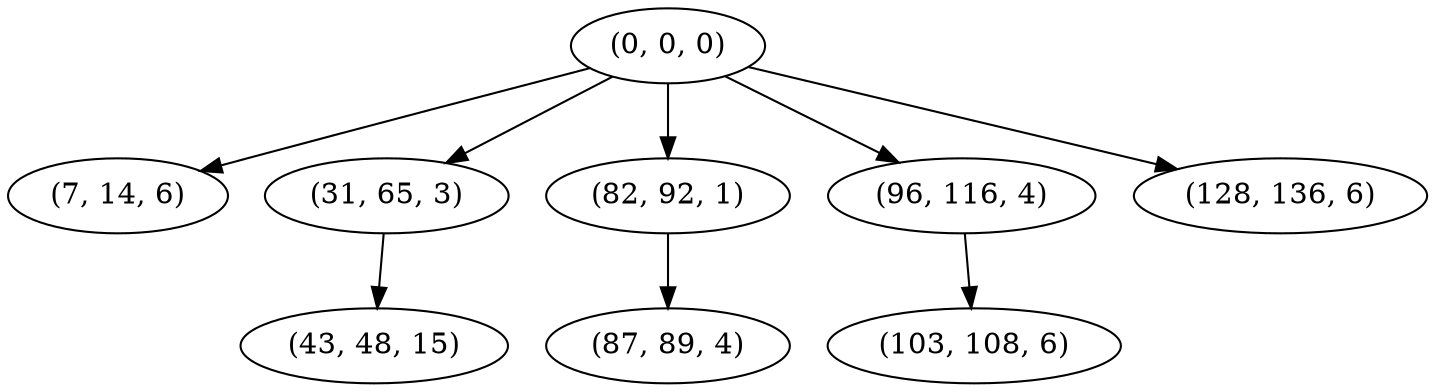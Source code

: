 digraph tree {
    "(0, 0, 0)";
    "(7, 14, 6)";
    "(31, 65, 3)";
    "(43, 48, 15)";
    "(82, 92, 1)";
    "(87, 89, 4)";
    "(96, 116, 4)";
    "(103, 108, 6)";
    "(128, 136, 6)";
    "(0, 0, 0)" -> "(7, 14, 6)";
    "(0, 0, 0)" -> "(31, 65, 3)";
    "(0, 0, 0)" -> "(82, 92, 1)";
    "(0, 0, 0)" -> "(96, 116, 4)";
    "(0, 0, 0)" -> "(128, 136, 6)";
    "(31, 65, 3)" -> "(43, 48, 15)";
    "(82, 92, 1)" -> "(87, 89, 4)";
    "(96, 116, 4)" -> "(103, 108, 6)";
}
